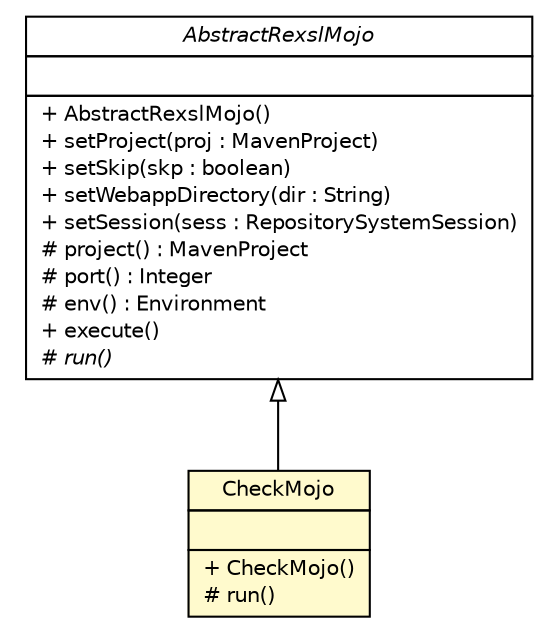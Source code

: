#!/usr/local/bin/dot
#
# Class diagram 
# Generated by UMLGraph version 5.1 (http://www.umlgraph.org/)
#

digraph G {
	edge [fontname="Helvetica",fontsize=10,labelfontname="Helvetica",labelfontsize=10];
	node [fontname="Helvetica",fontsize=10,shape=plaintext];
	nodesep=0.25;
	ranksep=0.5;
	// com.rexsl.maven.AbstractRexslMojo
	c375 [label=<<table title="com.rexsl.maven.AbstractRexslMojo" border="0" cellborder="1" cellspacing="0" cellpadding="2" port="p" href="./AbstractRexslMojo.html">
		<tr><td><table border="0" cellspacing="0" cellpadding="1">
<tr><td align="center" balign="center"><font face="Helvetica-Oblique"> AbstractRexslMojo </font></td></tr>
		</table></td></tr>
		<tr><td><table border="0" cellspacing="0" cellpadding="1">
<tr><td align="left" balign="left">  </td></tr>
		</table></td></tr>
		<tr><td><table border="0" cellspacing="0" cellpadding="1">
<tr><td align="left" balign="left"> + AbstractRexslMojo() </td></tr>
<tr><td align="left" balign="left"> + setProject(proj : MavenProject) </td></tr>
<tr><td align="left" balign="left"> + setSkip(skp : boolean) </td></tr>
<tr><td align="left" balign="left"> + setWebappDirectory(dir : String) </td></tr>
<tr><td align="left" balign="left"> + setSession(sess : RepositorySystemSession) </td></tr>
<tr><td align="left" balign="left"> # project() : MavenProject </td></tr>
<tr><td align="left" balign="left"> # port() : Integer </td></tr>
<tr><td align="left" balign="left"> # env() : Environment </td></tr>
<tr><td align="left" balign="left"> + execute() </td></tr>
<tr><td align="left" balign="left"><font face="Helvetica-Oblique" point-size="10.0"> # run() </font></td></tr>
		</table></td></tr>
		</table>>, fontname="Helvetica", fontcolor="black", fontsize=10.0];
	// com.rexsl.maven.CheckMojo
	c381 [label=<<table title="com.rexsl.maven.CheckMojo" border="0" cellborder="1" cellspacing="0" cellpadding="2" port="p" bgcolor="lemonChiffon" href="./CheckMojo.html">
		<tr><td><table border="0" cellspacing="0" cellpadding="1">
<tr><td align="center" balign="center"> CheckMojo </td></tr>
		</table></td></tr>
		<tr><td><table border="0" cellspacing="0" cellpadding="1">
<tr><td align="left" balign="left">  </td></tr>
		</table></td></tr>
		<tr><td><table border="0" cellspacing="0" cellpadding="1">
<tr><td align="left" balign="left"> + CheckMojo() </td></tr>
<tr><td align="left" balign="left"> # run() </td></tr>
		</table></td></tr>
		</table>>, fontname="Helvetica", fontcolor="black", fontsize=10.0];
	//com.rexsl.maven.CheckMojo extends com.rexsl.maven.AbstractRexslMojo
	c375:p -> c381:p [dir=back,arrowtail=empty];
}

